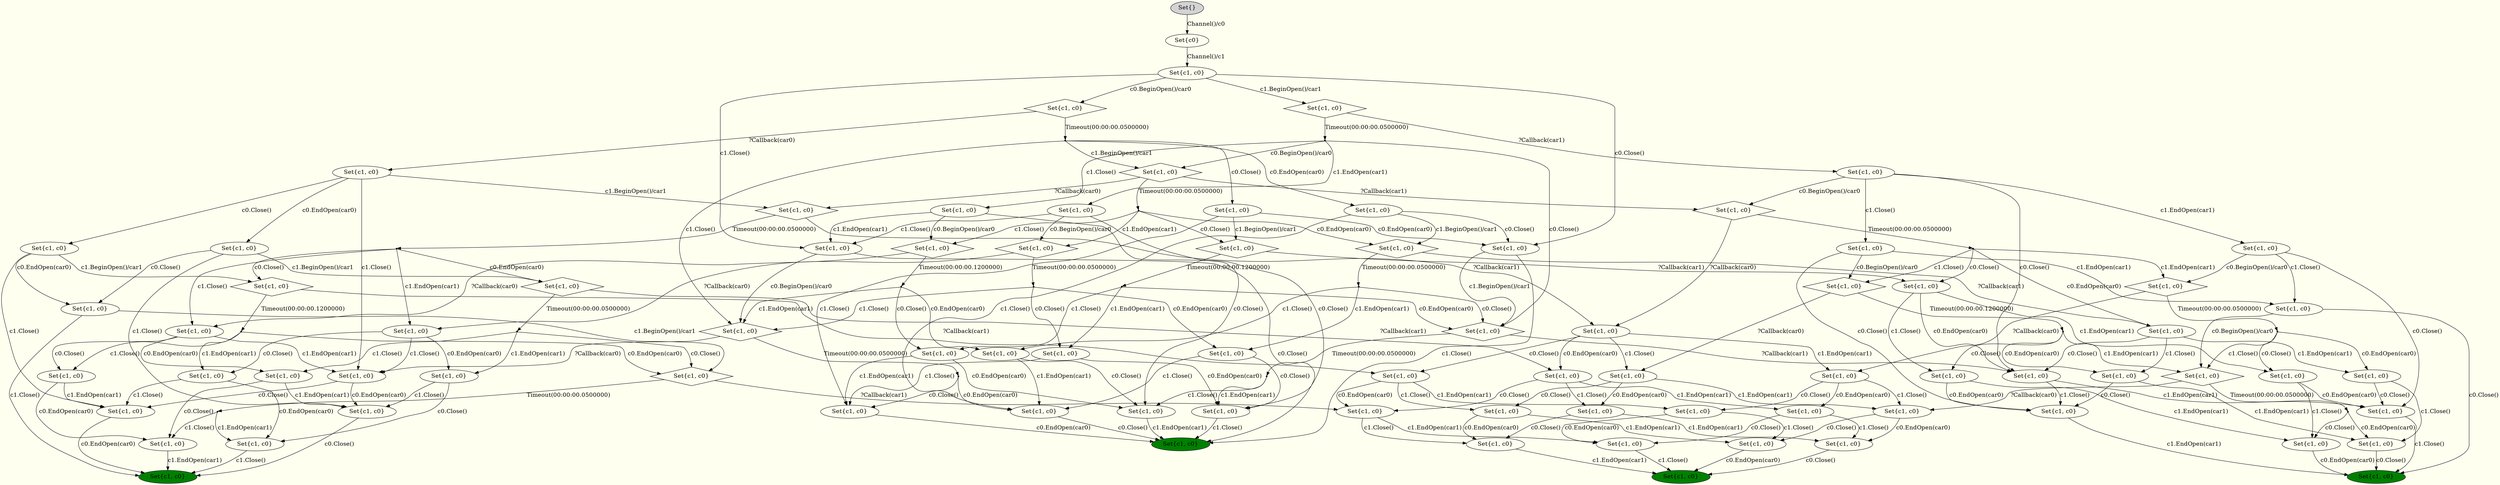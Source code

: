 digraph "" {
graph [
rankdir=TB
color="#000000ff"
bgcolor="#fffff0ff"
fontcolor="#000000ff"
fontsize=16
]
node [fontcolor="#000000ff",fontsize=16,color="#000000ff",shape=ellipse,label="\N"]
edge [color="#000000ff",fontcolor="#000000ff",fontsize=16]
//nodes
"51"[fontcolor="#000000ff",fontsize=16,color="#000000ff",shape=ellipse,label="Set{c1, c0}"]
"8"[style="filled",style="filled",fontcolor="#000000ff",fontsize=16,color="#000000ff",shape=ellipse,label="Set{c1, c0}",fillcolor="#008000ff"]
"9"[fontcolor="#000000ff",fontsize=16,color="#000000ff",shape=ellipse,label="Set{c1, c0}"]
"79"[style="filled",style="filled",fontcolor="#000000ff",fontsize=16,color="#000000ff",shape=ellipse,label="Set{c1, c0}",fillcolor="#008000ff"]
"2"[fontcolor="#000000ff",fontsize=16,color="#000000ff",shape=ellipse,label="Set{c1, c0}"]
"3"[fontcolor="#000000ff",fontsize=16,color="#000000ff",shape=ellipse,label="Set{c1, c0}"]
"0"[style="filled",style="filled",fontcolor="#000000ff",fontsize=16,color="#000000ff",shape=ellipse,label="Set{}",fillcolor="#d3d3d3ff"]
"75"[fontcolor="#000000ff",fontsize=16,color="#000000ff",shape=ellipse,label="Set{c1, c0}"]
"74"[fontcolor="#000000ff",fontsize=16,color="#000000ff",shape=ellipse,label="Set{c1, c0}"]
"7"[fontcolor="#000000ff",fontsize=16,color="#000000ff",shape=diamond,label="Set{c1, c0}"]
"76"[fontcolor="#000000ff",fontsize=16,color="#000000ff",shape=ellipse,label="Set{c1, c0}"]
"71"[fontcolor="#000000ff",fontsize=16,color="#000000ff",shape=ellipse,label="Set{c1, c0}"]
"70"[fontcolor="#000000ff",fontsize=16,color="#000000ff",shape=point,label=""]
"73"[fontcolor="#000000ff",fontsize=16,color="#000000ff",shape=ellipse,label="Set{c1, c0}"]
"72"[fontcolor="#000000ff",fontsize=16,color="#000000ff",shape=ellipse,label="Set{c1, c0}"]
"41"[fontcolor="#000000ff",fontsize=16,color="#000000ff",shape=diamond,label="Set{c1, c0}"]
"68"[fontcolor="#000000ff",fontsize=16,color="#000000ff",shape=ellipse,label="Set{c1, c0}"]
"69"[fontcolor="#000000ff",fontsize=16,color="#000000ff",shape=ellipse,label="Set{c1, c0}"]
"64"[fontcolor="#000000ff",fontsize=16,color="#000000ff",shape=diamond,label="Set{c1, c0}"]
"65"[fontcolor="#000000ff",fontsize=16,color="#000000ff",shape=ellipse,label="Set{c1, c0}"]
"66"[fontcolor="#000000ff",fontsize=16,color="#000000ff",shape=point,label=""]
"67"[fontcolor="#000000ff",fontsize=16,color="#000000ff",shape=ellipse,label="Set{c1, c0}"]
"60"[fontcolor="#000000ff",fontsize=16,color="#000000ff",shape=ellipse,label="Set{c1, c0}"]
"61"[fontcolor="#000000ff",fontsize=16,color="#000000ff",shape=point,label=""]
"62"[fontcolor="#000000ff",fontsize=16,color="#000000ff",shape=point,label=""]
"63"[style="filled",style="filled",fontcolor="#000000ff",fontsize=16,color="#000000ff",shape=ellipse,label="Set{c1, c0}",fillcolor="#008000ff"]
"93"[fontcolor="#000000ff",fontsize=16,color="#000000ff",shape=ellipse,label="Set{c1, c0}"]
"59"[fontcolor="#000000ff",fontsize=16,color="#000000ff",shape=ellipse,label="Set{c1, c0}"]
"58"[fontcolor="#000000ff",fontsize=16,color="#000000ff",shape=ellipse,label="Set{c1, c0}"]
"57"[fontcolor="#000000ff",fontsize=16,color="#000000ff",shape=diamond,label="Set{c1, c0}"]
"56"[fontcolor="#000000ff",fontsize=16,color="#000000ff",shape=diamond,label="Set{c1, c0}"]
"55"[fontcolor="#000000ff",fontsize=16,color="#000000ff",shape=point,label=""]
"54"[fontcolor="#000000ff",fontsize=16,color="#000000ff",shape=ellipse,label="Set{c1, c0}"]
"53"[fontcolor="#000000ff",fontsize=16,color="#000000ff",shape=ellipse,label="Set{c1, c0}"]
"52"[fontcolor="#000000ff",fontsize=16,color="#000000ff",shape=point,label=""]
"78"[fontcolor="#000000ff",fontsize=16,color="#000000ff",shape=ellipse,label="Set{c1, c0}"]
"50"[fontcolor="#000000ff",fontsize=16,color="#000000ff",shape=ellipse,label="Set{c1, c0}"]
"82"[fontcolor="#000000ff",fontsize=16,color="#000000ff",shape=point,label=""]
"48"[fontcolor="#000000ff",fontsize=16,color="#000000ff",shape=point,label=""]
"49"[fontcolor="#000000ff",fontsize=16,color="#000000ff",shape=ellipse,label="Set{c1, c0}"]
"46"[fontcolor="#000000ff",fontsize=16,color="#000000ff",shape=ellipse,label="Set{c1, c0}"]
"47"[fontcolor="#000000ff",fontsize=16,color="#000000ff",shape=ellipse,label="Set{c1, c0}"]
"44"[fontcolor="#000000ff",fontsize=16,color="#000000ff",shape=point,label=""]
"45"[fontcolor="#000000ff",fontsize=16,color="#000000ff",shape=ellipse,label="Set{c1, c0}"]
"42"[fontcolor="#000000ff",fontsize=16,color="#000000ff",shape=ellipse,label="Set{c1, c0}"]
"43"[fontcolor="#000000ff",fontsize=16,color="#000000ff",shape=ellipse,label="Set{c1, c0}"]
"40"[fontcolor="#000000ff",fontsize=16,color="#000000ff",shape=ellipse,label="Set{c1, c0}"]
"39"[fontcolor="#000000ff",fontsize=16,color="#000000ff",shape=ellipse,label="Set{c1, c0}"]
"38"[fontcolor="#000000ff",fontsize=16,color="#000000ff",shape=diamond,label="Set{c1, c0}"]
"31"[fontcolor="#000000ff",fontsize=16,color="#000000ff",shape=diamond,label="Set{c1, c0}"]
"30"[fontcolor="#000000ff",fontsize=16,color="#000000ff",shape=ellipse,label="Set{c1, c0}"]
"33"[fontcolor="#000000ff",fontsize=16,color="#000000ff",shape=point,label=""]
"32"[fontcolor="#000000ff",fontsize=16,color="#000000ff",shape=diamond,label="Set{c1, c0}"]
"35"[fontcolor="#000000ff",fontsize=16,color="#000000ff",shape=ellipse,label="Set{c1, c0}"]
"34"[fontcolor="#000000ff",fontsize=16,color="#000000ff",shape=ellipse,label="Set{c1, c0}"]
"37"[fontcolor="#000000ff",fontsize=16,color="#000000ff",shape=point,label=""]
"36"[fontcolor="#000000ff",fontsize=16,color="#000000ff",shape=ellipse,label="Set{c1, c0}"]
"28"[fontcolor="#000000ff",fontsize=16,color="#000000ff",shape=ellipse,label="Set{c1, c0}"]
"29"[fontcolor="#000000ff",fontsize=16,color="#000000ff",shape=diamond,label="Set{c1, c0}"]
"20"[fontcolor="#000000ff",fontsize=16,color="#000000ff",shape=point,label=""]
"21"[fontcolor="#000000ff",fontsize=16,color="#000000ff",shape=ellipse,label="Set{c1, c0}"]
"22"[fontcolor="#000000ff",fontsize=16,color="#000000ff",shape=ellipse,label="Set{c1, c0}"]
"23"[fontcolor="#000000ff",fontsize=16,color="#000000ff",shape=diamond,label="Set{c1, c0}"]
"24"[fontcolor="#000000ff",fontsize=16,color="#000000ff",shape=diamond,label="Set{c1, c0}"]
"25"[fontcolor="#000000ff",fontsize=16,color="#000000ff",shape=ellipse,label="Set{c1, c0}"]
"26"[fontcolor="#000000ff",fontsize=16,color="#000000ff",shape=ellipse,label="Set{c1, c0}"]
"27"[fontcolor="#000000ff",fontsize=16,color="#000000ff",shape=diamond,label="Set{c1, c0}"]
"92"[fontcolor="#000000ff",fontsize=16,color="#000000ff",shape=ellipse,label="Set{c1, c0}"]
"91"[fontcolor="#000000ff",fontsize=16,color="#000000ff",shape=ellipse,label="Set{c1, c0}"]
"90"[fontcolor="#000000ff",fontsize=16,color="#000000ff",shape=ellipse,label="Set{c1, c0}"]
"97"[fontcolor="#000000ff",fontsize=16,color="#000000ff",shape=ellipse,label="Set{c1, c0}"]
"96"[fontcolor="#000000ff",fontsize=16,color="#000000ff",shape=ellipse,label="Set{c1, c0}"]
"95"[fontcolor="#000000ff",fontsize=16,color="#000000ff",shape=ellipse,label="Set{c1, c0}"]
"94"[fontcolor="#000000ff",fontsize=16,color="#000000ff",shape=point,label=""]
"77"[fontcolor="#000000ff",fontsize=16,color="#000000ff",shape=ellipse,label="Set{c1, c0}"]
"99"[style="filled",style="filled",fontcolor="#000000ff",fontsize=16,color="#000000ff",shape=ellipse,label="Set{c1, c0}",fillcolor="#008000ff"]
"98"[fontcolor="#000000ff",fontsize=16,color="#000000ff",shape=ellipse,label="Set{c1, c0}"]
"1"[fontcolor="#000000ff",fontsize=16,color="#000000ff",shape=ellipse,label="Set{c0}"]
"6"[fontcolor="#000000ff",fontsize=16,color="#000000ff",shape=ellipse,label="Set{c1, c0}"]
"4"[fontcolor="#000000ff",fontsize=16,color="#000000ff",shape=diamond,label="Set{c1, c0}"]
"5"[fontcolor="#000000ff",fontsize=16,color="#000000ff",shape=diamond,label="Set{c1, c0}"]
"19"[fontcolor="#000000ff",fontsize=16,color="#000000ff",shape=ellipse,label="Set{c1, c0}"]
"18"[fontcolor="#000000ff",fontsize=16,color="#000000ff",shape=diamond,label="Set{c1, c0}"]
"13"[fontcolor="#000000ff",fontsize=16,color="#000000ff",shape=ellipse,label="Set{c1, c0}"]
"12"[fontcolor="#000000ff",fontsize=16,color="#000000ff",shape=ellipse,label="Set{c1, c0}"]
"11"[fontcolor="#000000ff",fontsize=16,color="#000000ff",shape=diamond,label="Set{c1, c0}"]
"10"[fontcolor="#000000ff",fontsize=16,color="#000000ff",shape=point,label=""]
"17"[fontcolor="#000000ff",fontsize=16,color="#000000ff",shape=ellipse,label="Set{c1, c0}"]
"16"[fontcolor="#000000ff",fontsize=16,color="#000000ff",shape=ellipse,label="Set{c1, c0}"]
"15"[fontcolor="#000000ff",fontsize=16,color="#000000ff",shape=point,label=""]
"14"[fontcolor="#000000ff",fontsize=16,color="#000000ff",shape=ellipse,label="Set{c1, c0}"]
"83"[fontcolor="#000000ff",fontsize=16,color="#000000ff",shape=ellipse,label="Set{c1, c0}"]
"80"[fontcolor="#000000ff",fontsize=16,color="#000000ff",shape=point,label=""]
"81"[fontcolor="#000000ff",fontsize=16,color="#000000ff",shape=diamond,label="Set{c1, c0}"]
"86"[fontcolor="#000000ff",fontsize=16,color="#000000ff",shape=ellipse,label="Set{c1, c0}"]
"87"[fontcolor="#000000ff",fontsize=16,color="#000000ff",shape=ellipse,label="Set{c1, c0}"]
"84"[fontcolor="#000000ff",fontsize=16,color="#000000ff",shape=point,label=""]
"85"[fontcolor="#000000ff",fontsize=16,color="#000000ff",shape=ellipse,label="Set{c1, c0}"]
"88"[fontcolor="#000000ff",fontsize=16,color="#000000ff",shape=ellipse,label="Set{c1, c0}"]
"89"[fontcolor="#000000ff",fontsize=16,color="#000000ff",shape=ellipse,label="Set{c1, c0}"]
"95" -> "99"[label="c0.Close()",color="#000000ff",fontcolor="#000000ff",fontsize=16,id="216"]
"96" -> "99"[label="c0.EndOpen(car0)",color="#000000ff",fontcolor="#000000ff",fontsize=16,id="215"]
"97" -> "99"[label="c1.EndOpen(car1)",color="#000000ff",fontcolor="#000000ff",fontsize=16,id="214"]
"98" -> "99"[label="c1.Close()",color="#000000ff",fontcolor="#000000ff",fontsize=16,id="213"]
"83" -> "98"[label="c1.EndOpen(car1)",color="#000000ff",fontcolor="#000000ff",fontsize=16,id="212"]
"83" -> "97"[label="c1.Close()",color="#000000ff",fontcolor="#000000ff",fontsize=16,id="211"]
"85" -> "79"[label="c1.EndOpen(car1)",color="#000000ff",fontcolor="#000000ff",fontsize=16,id="210"]
"86" -> "79"[label="c1.Close()",color="#000000ff",fontcolor="#000000ff",fontsize=16,id="209"]
"87" -> "97"[label="c0.EndOpen(car0)",color="#000000ff",fontcolor="#000000ff",fontsize=16,id="208"]
"87" -> "96"[label="c1.EndOpen(car1)",color="#000000ff",fontcolor="#000000ff",fontsize=16,id="207"]
"88" -> "96"[label="c1.Close()",color="#000000ff",fontcolor="#000000ff",fontsize=16,id="206"]
"88" -> "98"[label="c0.EndOpen(car0)",color="#000000ff",fontcolor="#000000ff",fontsize=16,id="205"]
"89" -> "95"[label="c1.Close()",color="#000000ff",fontcolor="#000000ff",fontsize=16,id="204"]
"89" -> "98"[label="c0.Close()",color="#000000ff",fontcolor="#000000ff",fontsize=16,id="203"]
"90" -> "95"[label="c1.EndOpen(car1)",color="#000000ff",fontcolor="#000000ff",fontsize=16,id="202"]
"90" -> "97"[label="c0.Close()",color="#000000ff",fontcolor="#000000ff",fontsize=16,id="201"]
"91" -> "63"[label="c0.Close()",color="#000000ff",fontcolor="#000000ff",fontsize=16,id="200"]
"92" -> "63"[label="c0.EndOpen(car0)",color="#000000ff",fontcolor="#000000ff",fontsize=16,id="199"]
"93" -> "96"[label="c0.Close()",color="#000000ff",fontcolor="#000000ff",fontsize=16,id="198"]
"93" -> "95"[label="c0.EndOpen(car0)",color="#000000ff",fontcolor="#000000ff",fontsize=16,id="197"]
"94" -> "91"[label="c0.EndOpen(car0)",color="#000000ff",fontcolor="#000000ff",fontsize=16,id="196"]
"94" -> "92"[label="c0.Close()",color="#000000ff",fontcolor="#000000ff",fontsize=16,id="195"]
"64" -> "94"[label="Timeout(00:00:00.0500000)",color="#000000ff",fontcolor="#000000ff",fontsize=16,id="194"]
"64" -> "93"[label="?Callback(car0)",color="#000000ff",fontcolor="#000000ff",fontsize=16,id="193"]
"65" -> "88"[label="c0.Close()",color="#000000ff",fontcolor="#000000ff",fontsize=16,id="192"]
"65" -> "93"[label="c1.Close()",color="#000000ff",fontcolor="#000000ff",fontsize=16,id="191"]
"65" -> "89"[label="c0.EndOpen(car0)",color="#000000ff",fontcolor="#000000ff",fontsize=16,id="190"]
"67" -> "92"[label="c1.Close()",color="#000000ff",fontcolor="#000000ff",fontsize=16,id="189"]
"67" -> "59"[label="c0.EndOpen(car0)",color="#000000ff",fontcolor="#000000ff",fontsize=16,id="188"]
"68" -> "59"[label="c0.Close()",color="#000000ff",fontcolor="#000000ff",fontsize=16,id="187"]
"68" -> "91"[label="c1.Close()",color="#000000ff",fontcolor="#000000ff",fontsize=16,id="186"]
"69" -> "87"[label="c0.Close()",color="#000000ff",fontcolor="#000000ff",fontsize=16,id="185"]
"69" -> "93"[label="c1.EndOpen(car1)",color="#000000ff",fontcolor="#000000ff",fontsize=16,id="184"]
"69" -> "90"[label="c0.EndOpen(car0)",color="#000000ff",fontcolor="#000000ff",fontsize=16,id="183"]
"71" -> "92"[label="c1.EndOpen(car1)",color="#000000ff",fontcolor="#000000ff",fontsize=16,id="182"]
"71" -> "60"[label="c0.EndOpen(car0)",color="#000000ff",fontcolor="#000000ff",fontsize=16,id="181"]
"72" -> "91"[label="c1.EndOpen(car1)",color="#000000ff",fontcolor="#000000ff",fontsize=16,id="180"]
"72" -> "60"[label="c0.Close()",color="#000000ff",fontcolor="#000000ff",fontsize=16,id="179"]
"73" -> "39"[label="c1.Close()",color="#000000ff",fontcolor="#000000ff",fontsize=16,id="178"]
"73" -> "86"[label="c0.Close()",color="#000000ff",fontcolor="#000000ff",fontsize=16,id="177"]
"74" -> "42"[label="c1.Close()",color="#000000ff",fontcolor="#000000ff",fontsize=16,id="176"]
"74" -> "86"[label="c0.EndOpen(car0)",color="#000000ff",fontcolor="#000000ff",fontsize=16,id="175"]
"75" -> "85"[label="c0.Close()",color="#000000ff",fontcolor="#000000ff",fontsize=16,id="174"]
"75" -> "39"[label="c1.EndOpen(car1)",color="#000000ff",fontcolor="#000000ff",fontsize=16,id="173"]
"76" -> "42"[label="c1.EndOpen(car1)",color="#000000ff",fontcolor="#000000ff",fontsize=16,id="172"]
"76" -> "85"[label="c0.EndOpen(car0)",color="#000000ff",fontcolor="#000000ff",fontsize=16,id="171"]
"77" -> "90"[label="c1.Close()",color="#000000ff",fontcolor="#000000ff",fontsize=16,id="170"]
"77" -> "83"[label="c0.Close()",color="#000000ff",fontcolor="#000000ff",fontsize=16,id="169"]
"77" -> "89"[label="c1.EndOpen(car1)",color="#000000ff",fontcolor="#000000ff",fontsize=16,id="168"]
"78" -> "88"[label="c1.EndOpen(car1)",color="#000000ff",fontcolor="#000000ff",fontsize=16,id="167"]
"78" -> "83"[label="c0.EndOpen(car0)",color="#000000ff",fontcolor="#000000ff",fontsize=16,id="166"]
"78" -> "87"[label="c1.Close()",color="#000000ff",fontcolor="#000000ff",fontsize=16,id="165"]
"84" -> "86"[label="c1.EndOpen(car1)",color="#000000ff",fontcolor="#000000ff",fontsize=16,id="164"]
"84" -> "85"[label="c1.Close()",color="#000000ff",fontcolor="#000000ff",fontsize=16,id="163"]
"81" -> "84"[label="Timeout(00:00:00.0500000)",color="#000000ff",fontcolor="#000000ff",fontsize=16,id="162"]
"81" -> "83"[label="?Callback(car1)",color="#000000ff",fontcolor="#000000ff",fontsize=16,id="161"]
"82" -> "81"[label="c0.Close()",color="#000000ff",fontcolor="#000000ff",fontsize=16,id="160"]
"82" -> "75"[label="c1.Close()",color="#000000ff",fontcolor="#000000ff",fontsize=16,id="159"]
"82" -> "73"[label="c1.EndOpen(car1)",color="#000000ff",fontcolor="#000000ff",fontsize=16,id="158"]
"38" -> "82"[label="Timeout(00:00:00.0500000)",color="#000000ff",fontcolor="#000000ff",fontsize=16,id="157"]
"38" -> "77"[label="?Callback(car1)",color="#000000ff",fontcolor="#000000ff",fontsize=16,id="156"]
"39" -> "79"[label="c0.Close()",color="#000000ff",fontcolor="#000000ff",fontsize=16,id="155"]
"40" -> "79"[label="c1.Close()",color="#000000ff",fontcolor="#000000ff",fontsize=16,id="154"]
"40" -> "81"[label="c1.BeginOpen()/car1",color="#000000ff",fontcolor="#000000ff",fontsize=16,id="153"]
"80" -> "76"[label="c1.Close()",color="#000000ff",fontcolor="#000000ff",fontsize=16,id="152"]
"80" -> "81"[label="c0.EndOpen(car0)",color="#000000ff",fontcolor="#000000ff",fontsize=16,id="151"]
"80" -> "74"[label="c1.EndOpen(car1)",color="#000000ff",fontcolor="#000000ff",fontsize=16,id="150"]
"41" -> "80"[label="Timeout(00:00:00.1200000)",color="#000000ff",fontcolor="#000000ff",fontsize=16,id="149"]
"41" -> "78"[label="?Callback(car1)",color="#000000ff",fontcolor="#000000ff",fontsize=16,id="148"]
"42" -> "79"[label="c0.EndOpen(car0)",color="#000000ff",fontcolor="#000000ff",fontsize=16,id="147"]
"43" -> "78"[label="c0.Close()",color="#000000ff",fontcolor="#000000ff",fontsize=16,id="146"]
"43" -> "77"[label="c0.EndOpen(car0)",color="#000000ff",fontcolor="#000000ff",fontsize=16,id="145"]
"43" -> "69"[label="c1.Close()",color="#000000ff",fontcolor="#000000ff",fontsize=16,id="144"]
"43" -> "65"[label="c1.EndOpen(car1)",color="#000000ff",fontcolor="#000000ff",fontsize=16,id="143"]
"45" -> "76"[label="c0.Close()",color="#000000ff",fontcolor="#000000ff",fontsize=16,id="142"]
"45" -> "75"[label="c0.EndOpen(car0)",color="#000000ff",fontcolor="#000000ff",fontsize=16,id="141"]
"45" -> "34"[label="c1.EndOpen(car1)",color="#000000ff",fontcolor="#000000ff",fontsize=16,id="140"]
"46" -> "34"[label="c1.Close()",color="#000000ff",fontcolor="#000000ff",fontsize=16,id="139"]
"46" -> "74"[label="c0.Close()",color="#000000ff",fontcolor="#000000ff",fontsize=16,id="138"]
"46" -> "73"[label="c0.EndOpen(car0)",color="#000000ff",fontcolor="#000000ff",fontsize=16,id="137"]
"47" -> "72"[label="c1.Close()",color="#000000ff",fontcolor="#000000ff",fontsize=16,id="136"]
"47" -> "68"[label="c1.EndOpen(car1)",color="#000000ff",fontcolor="#000000ff",fontsize=16,id="135"]
"47" -> "19"[label="c0.Close()",color="#000000ff",fontcolor="#000000ff",fontsize=16,id="134"]
"49" -> "21"[label="c0.Close()",color="#000000ff",fontcolor="#000000ff",fontsize=16,id="133"]
"49" -> "30"[label="c1.Close()",color="#000000ff",fontcolor="#000000ff",fontsize=16,id="132"]
"50" -> "30"[label="c1.EndOpen(car1)",color="#000000ff",fontcolor="#000000ff",fontsize=16,id="131"]
"50" -> "22"[label="c0.Close()",color="#000000ff",fontcolor="#000000ff",fontsize=16,id="130"]
"51" -> "19"[label="c0.EndOpen(car0)",color="#000000ff",fontcolor="#000000ff",fontsize=16,id="129"]
"51" -> "71"[label="c1.Close()",color="#000000ff",fontcolor="#000000ff",fontsize=16,id="128"]
"51" -> "67"[label="c1.EndOpen(car1)",color="#000000ff",fontcolor="#000000ff",fontsize=16,id="127"]
"53" -> "28"[label="c1.EndOpen(car1)",color="#000000ff",fontcolor="#000000ff",fontsize=16,id="126"]
"53" -> "22"[label="c0.EndOpen(car0)",color="#000000ff",fontcolor="#000000ff",fontsize=16,id="125"]
"54" -> "21"[label="c0.EndOpen(car0)",color="#000000ff",fontcolor="#000000ff",fontsize=16,id="124"]
"54" -> "28"[label="c1.Close()",color="#000000ff",fontcolor="#000000ff",fontsize=16,id="123"]
"70" -> "64"[label="c1.EndOpen(car1)",color="#000000ff",fontcolor="#000000ff",fontsize=16,id="122"]
"70" -> "72"[label="c0.EndOpen(car0)",color="#000000ff",fontcolor="#000000ff",fontsize=16,id="121"]
"70" -> "71"[label="c0.Close()",color="#000000ff",fontcolor="#000000ff",fontsize=16,id="120"]
"56" -> "70"[label="Timeout(00:00:00.1200000)",color="#000000ff",fontcolor="#000000ff",fontsize=16,id="119"]
"56" -> "69"[label="?Callback(car0)",color="#000000ff",fontcolor="#000000ff",fontsize=16,id="118"]
"66" -> "68"[label="c0.EndOpen(car0)",color="#000000ff",fontcolor="#000000ff",fontsize=16,id="117"]
"66" -> "64"[label="c1.Close()",color="#000000ff",fontcolor="#000000ff",fontsize=16,id="116"]
"66" -> "67"[label="c0.Close()",color="#000000ff",fontcolor="#000000ff",fontsize=16,id="115"]
"57" -> "66"[label="Timeout(00:00:00.0500000)",color="#000000ff",fontcolor="#000000ff",fontsize=16,id="114"]
"57" -> "65"[label="?Callback(car0)",color="#000000ff",fontcolor="#000000ff",fontsize=16,id="113"]
"58" -> "64"[label="c0.BeginOpen()/car0",color="#000000ff",fontcolor="#000000ff",fontsize=16,id="112"]
"58" -> "63"[label="c0.Close()",color="#000000ff",fontcolor="#000000ff",fontsize=16,id="111"]
"59" -> "63"[label="c1.Close()",color="#000000ff",fontcolor="#000000ff",fontsize=16,id="110"]
"60" -> "63"[label="c1.EndOpen(car1)",color="#000000ff",fontcolor="#000000ff",fontsize=16,id="109"]
"19" -> "60"[label="c1.Close()",color="#000000ff",fontcolor="#000000ff",fontsize=16,id="108"]
"19" -> "59"[label="c1.EndOpen(car1)",color="#000000ff",fontcolor="#000000ff",fontsize=16,id="107"]
"21" -> "8"[label="c1.Close()",color="#000000ff",fontcolor="#000000ff",fontsize=16,id="106"]
"22" -> "8"[label="c1.EndOpen(car1)",color="#000000ff",fontcolor="#000000ff",fontsize=16,id="105"]
"62" -> "50"[label="c0.EndOpen(car0)",color="#000000ff",fontcolor="#000000ff",fontsize=16,id="104"]
"62" -> "7"[label="c1.EndOpen(car1)",color="#000000ff",fontcolor="#000000ff",fontsize=16,id="103"]
"62" -> "53"[label="c0.Close()",color="#000000ff",fontcolor="#000000ff",fontsize=16,id="102"]
"23" -> "62"[label="Timeout(00:00:00.1200000)",color="#000000ff",fontcolor="#000000ff",fontsize=16,id="101"]
"23" -> "45"[label="?Callback(car0)",color="#000000ff",fontcolor="#000000ff",fontsize=16,id="100"]
"61" -> "7"[label="c1.Close()",color="#000000ff",fontcolor="#000000ff",fontsize=16,id="99"]
"61" -> "54"[label="c0.Close()",color="#000000ff",fontcolor="#000000ff",fontsize=16,id="98"]
"61" -> "49"[label="c0.EndOpen(car0)",color="#000000ff",fontcolor="#000000ff",fontsize=16,id="97"]
"24" -> "61"[label="Timeout(00:00:00.0500000)",color="#000000ff",fontcolor="#000000ff",fontsize=16,id="96"]
"24" -> "46"[label="?Callback(car0)",color="#000000ff",fontcolor="#000000ff",fontsize=16,id="95"]
"25" -> "58"[label="c1.EndOpen(car1)",color="#000000ff",fontcolor="#000000ff",fontsize=16,id="94"]
"25" -> "56"[label="c0.BeginOpen()/car0",color="#000000ff",fontcolor="#000000ff",fontsize=16,id="93"]
"25" -> "60"[label="c0.Close()",color="#000000ff",fontcolor="#000000ff",fontsize=16,id="92"]
"26" -> "59"[label="c0.Close()",color="#000000ff",fontcolor="#000000ff",fontsize=16,id="91"]
"26" -> "58"[label="c1.Close()",color="#000000ff",fontcolor="#000000ff",fontsize=16,id="90"]
"26" -> "57"[label="c0.BeginOpen()/car0",color="#000000ff",fontcolor="#000000ff",fontsize=16,id="89"]
"55" -> "51"[label="c0.Close()",color="#000000ff",fontcolor="#000000ff",fontsize=16,id="88"]
"55" -> "57"[label="c1.EndOpen(car1)",color="#000000ff",fontcolor="#000000ff",fontsize=16,id="87"]
"55" -> "47"[label="c0.EndOpen(car0)",color="#000000ff",fontcolor="#000000ff",fontsize=16,id="86"]
"55" -> "56"[label="c1.Close()",color="#000000ff",fontcolor="#000000ff",fontsize=16,id="85"]
"27" -> "55"[label="Timeout(00:00:00.0500000)",color="#000000ff",fontcolor="#000000ff",fontsize=16,id="84"]
"27" -> "43"[label="?Callback(car0)",color="#000000ff",fontcolor="#000000ff",fontsize=16,id="83"]
"28" -> "8"[label="c0.EndOpen(car0)",color="#000000ff",fontcolor="#000000ff",fontsize=16,id="82"]
"52" -> "18"[label="c0.EndOpen(car0)",color="#000000ff",fontcolor="#000000ff",fontsize=16,id="81"]
"52" -> "54"[label="c1.EndOpen(car1)",color="#000000ff",fontcolor="#000000ff",fontsize=16,id="80"]
"52" -> "53"[label="c1.Close()",color="#000000ff",fontcolor="#000000ff",fontsize=16,id="79"]
"29" -> "52"[label="Timeout(00:00:00.1200000)",color="#000000ff",fontcolor="#000000ff",fontsize=16,id="78"]
"29" -> "51"[label="?Callback(car1)",color="#000000ff",fontcolor="#000000ff",fontsize=16,id="77"]
"30" -> "8"[label="c0.Close()",color="#000000ff",fontcolor="#000000ff",fontsize=16,id="76"]
"48" -> "50"[label="c1.Close()",color="#000000ff",fontcolor="#000000ff",fontsize=16,id="75"]
"48" -> "18"[label="c0.Close()",color="#000000ff",fontcolor="#000000ff",fontsize=16,id="74"]
"48" -> "49"[label="c1.EndOpen(car1)",color="#000000ff",fontcolor="#000000ff",fontsize=16,id="73"]
"31" -> "48"[label="Timeout(00:00:00.0500000)",color="#000000ff",fontcolor="#000000ff",fontsize=16,id="72"]
"31" -> "47"[label="?Callback(car1)",color="#000000ff",fontcolor="#000000ff",fontsize=16,id="71"]
"44" -> "38"[label="c0.EndOpen(car0)",color="#000000ff",fontcolor="#000000ff",fontsize=16,id="70"]
"44" -> "41"[label="c0.Close()",color="#000000ff",fontcolor="#000000ff",fontsize=16,id="69"]
"44" -> "46"[label="c1.EndOpen(car1)",color="#000000ff",fontcolor="#000000ff",fontsize=16,id="68"]
"44" -> "45"[label="c1.Close()",color="#000000ff",fontcolor="#000000ff",fontsize=16,id="67"]
"32" -> "44"[label="Timeout(00:00:00.0500000)",color="#000000ff",fontcolor="#000000ff",fontsize=16,id="66"]
"32" -> "43"[label="?Callback(car1)",color="#000000ff",fontcolor="#000000ff",fontsize=16,id="65"]
"34" -> "42"[label="c0.Close()",color="#000000ff",fontcolor="#000000ff",fontsize=16,id="64"]
"34" -> "39"[label="c0.EndOpen(car0)",color="#000000ff",fontcolor="#000000ff",fontsize=16,id="63"]
"35" -> "40"[label="c0.EndOpen(car0)",color="#000000ff",fontcolor="#000000ff",fontsize=16,id="62"]
"35" -> "42"[label="c1.Close()",color="#000000ff",fontcolor="#000000ff",fontsize=16,id="61"]
"35" -> "41"[label="c1.BeginOpen()/car1",color="#000000ff",fontcolor="#000000ff",fontsize=16,id="60"]
"36" -> "40"[label="c0.Close()",color="#000000ff",fontcolor="#000000ff",fontsize=16,id="59"]
"36" -> "39"[label="c1.Close()",color="#000000ff",fontcolor="#000000ff",fontsize=16,id="58"]
"36" -> "38"[label="c1.BeginOpen()/car1",color="#000000ff",fontcolor="#000000ff",fontsize=16,id="57"]
"37" -> "28"[label="c0.Close()",color="#000000ff",fontcolor="#000000ff",fontsize=16,id="56"]
"37" -> "30"[label="c0.EndOpen(car0)",color="#000000ff",fontcolor="#000000ff",fontsize=16,id="55"]
"7" -> "37"[label="Timeout(00:00:00.0500000)",color="#000000ff",fontcolor="#000000ff",fontsize=16,id="54"]
"7" -> "34"[label="?Callback(car0)",color="#000000ff",fontcolor="#000000ff",fontsize=16,id="53"]
"9" -> "36"[label="c0.EndOpen(car0)",color="#000000ff",fontcolor="#000000ff",fontsize=16,id="52"]
"9" -> "35"[label="c0.Close()",color="#000000ff",fontcolor="#000000ff",fontsize=16,id="51"]
"9" -> "32"[label="c1.BeginOpen()/car1",color="#000000ff",fontcolor="#000000ff",fontsize=16,id="50"]
"9" -> "34"[label="c1.Close()",color="#000000ff",fontcolor="#000000ff",fontsize=16,id="49"]
"33" -> "24"[label="c1.EndOpen(car1)",color="#000000ff",fontcolor="#000000ff",fontsize=16,id="48"]
"33" -> "31"[label="c0.EndOpen(car0)",color="#000000ff",fontcolor="#000000ff",fontsize=16,id="47"]
"33" -> "29"[label="c0.Close()",color="#000000ff",fontcolor="#000000ff",fontsize=16,id="46"]
"33" -> "23"[label="c1.Close()",color="#000000ff",fontcolor="#000000ff",fontsize=16,id="45"]
"11" -> "33"[label="Timeout(00:00:00.0500000)",color="#000000ff",fontcolor="#000000ff",fontsize=16,id="44"]
"11" -> "27"[label="?Callback(car1)",color="#000000ff",fontcolor="#000000ff",fontsize=16,id="43"]
"11" -> "32"[label="?Callback(car0)",color="#000000ff",fontcolor="#000000ff",fontsize=16,id="42"]
"12" -> "31"[label="c1.BeginOpen()/car1",color="#000000ff",fontcolor="#000000ff",fontsize=16,id="41"]
"12" -> "3"[label="c0.Close()",color="#000000ff",fontcolor="#000000ff",fontsize=16,id="40"]
"12" -> "30"[label="c1.Close()",color="#000000ff",fontcolor="#000000ff",fontsize=16,id="39"]
"13" -> "3"[label="c0.EndOpen(car0)",color="#000000ff",fontcolor="#000000ff",fontsize=16,id="38"]
"13" -> "29"[label="c1.BeginOpen()/car1",color="#000000ff",fontcolor="#000000ff",fontsize=16,id="37"]
"13" -> "28"[label="c1.Close()",color="#000000ff",fontcolor="#000000ff",fontsize=16,id="36"]
"14" -> "27"[label="c0.BeginOpen()/car0",color="#000000ff",fontcolor="#000000ff",fontsize=16,id="35"]
"14" -> "26"[label="c1.EndOpen(car1)",color="#000000ff",fontcolor="#000000ff",fontsize=16,id="34"]
"14" -> "25"[label="c1.Close()",color="#000000ff",fontcolor="#000000ff",fontsize=16,id="33"]
"14" -> "19"[label="c0.Close()",color="#000000ff",fontcolor="#000000ff",fontsize=16,id="32"]
"16" -> "21"[label="c0.Close()",color="#000000ff",fontcolor="#000000ff",fontsize=16,id="31"]
"16" -> "24"[label="c0.BeginOpen()/car0",color="#000000ff",fontcolor="#000000ff",fontsize=16,id="30"]
"16" -> "6"[label="c1.Close()",color="#000000ff",fontcolor="#000000ff",fontsize=16,id="29"]
"17" -> "22"[label="c0.Close()",color="#000000ff",fontcolor="#000000ff",fontsize=16,id="28"]
"17" -> "6"[label="c1.EndOpen(car1)",color="#000000ff",fontcolor="#000000ff",fontsize=16,id="27"]
"17" -> "23"[label="c0.BeginOpen()/car0",color="#000000ff",fontcolor="#000000ff",fontsize=16,id="26"]
"20" -> "22"[label="c1.Close()",color="#000000ff",fontcolor="#000000ff",fontsize=16,id="25"]
"20" -> "21"[label="c1.EndOpen(car1)",color="#000000ff",fontcolor="#000000ff",fontsize=16,id="24"]
"18" -> "20"[label="Timeout(00:00:00.0500000)",color="#000000ff",fontcolor="#000000ff",fontsize=16,id="23"]
"18" -> "19"[label="?Callback(car1)",color="#000000ff",fontcolor="#000000ff",fontsize=16,id="22"]
"3" -> "18"[label="c1.BeginOpen()/car1",color="#000000ff",fontcolor="#000000ff",fontsize=16,id="21"]
"3" -> "8"[label="c1.Close()",color="#000000ff",fontcolor="#000000ff",fontsize=16,id="20"]
"15" -> "11"[label="c0.BeginOpen()/car0",color="#000000ff",fontcolor="#000000ff",fontsize=16,id="19"]
"15" -> "18"[label="c0.Close()",color="#000000ff",fontcolor="#000000ff",fontsize=16,id="18"]
"15" -> "17"[label="c1.Close()",color="#000000ff",fontcolor="#000000ff",fontsize=16,id="17"]
"15" -> "16"[label="c1.EndOpen(car1)",color="#000000ff",fontcolor="#000000ff",fontsize=16,id="16"]
"4" -> "15"[label="Timeout(00:00:00.0500000)",color="#000000ff",fontcolor="#000000ff",fontsize=16,id="15"]
"4" -> "14"[label="?Callback(car1)",color="#000000ff",fontcolor="#000000ff",fontsize=16,id="14"]
"10" -> "7"[label="c1.Close()",color="#000000ff",fontcolor="#000000ff",fontsize=16,id="13"]
"10" -> "13"[label="c0.Close()",color="#000000ff",fontcolor="#000000ff",fontsize=16,id="12"]
"10" -> "12"[label="c0.EndOpen(car0)",color="#000000ff",fontcolor="#000000ff",fontsize=16,id="11"]
"10" -> "11"[label="c1.BeginOpen()/car1",color="#000000ff",fontcolor="#000000ff",fontsize=16,id="10"]
"5" -> "10"[label="Timeout(00:00:00.0500000)",color="#000000ff",fontcolor="#000000ff",fontsize=16,id="9"]
"5" -> "9"[label="?Callback(car0)",color="#000000ff",fontcolor="#000000ff",fontsize=16,id="8"]
"6" -> "8"[label="c0.Close()",color="#000000ff",fontcolor="#000000ff",fontsize=16,id="7"]
"6" -> "7"[label="c0.BeginOpen()/car0",color="#000000ff",fontcolor="#000000ff",fontsize=16,id="6"]
"2" -> "6"[label="c1.Close()",color="#000000ff",fontcolor="#000000ff",fontsize=16,id="5"]
"2" -> "5"[label="c0.BeginOpen()/car0",color="#000000ff",fontcolor="#000000ff",fontsize=16,id="4"]
"2" -> "4"[label="c1.BeginOpen()/car1",color="#000000ff",fontcolor="#000000ff",fontsize=16,id="3"]
"2" -> "3"[label="c0.Close()",color="#000000ff",fontcolor="#000000ff",fontsize=16,id="2"]
"1" -> "2"[label="Channel()/c1",color="#000000ff",fontcolor="#000000ff",fontsize=16,id="1"]
"0" -> "1"[label="Channel()/c0",color="#000000ff",fontcolor="#000000ff",fontsize=16,id="0"]
}
